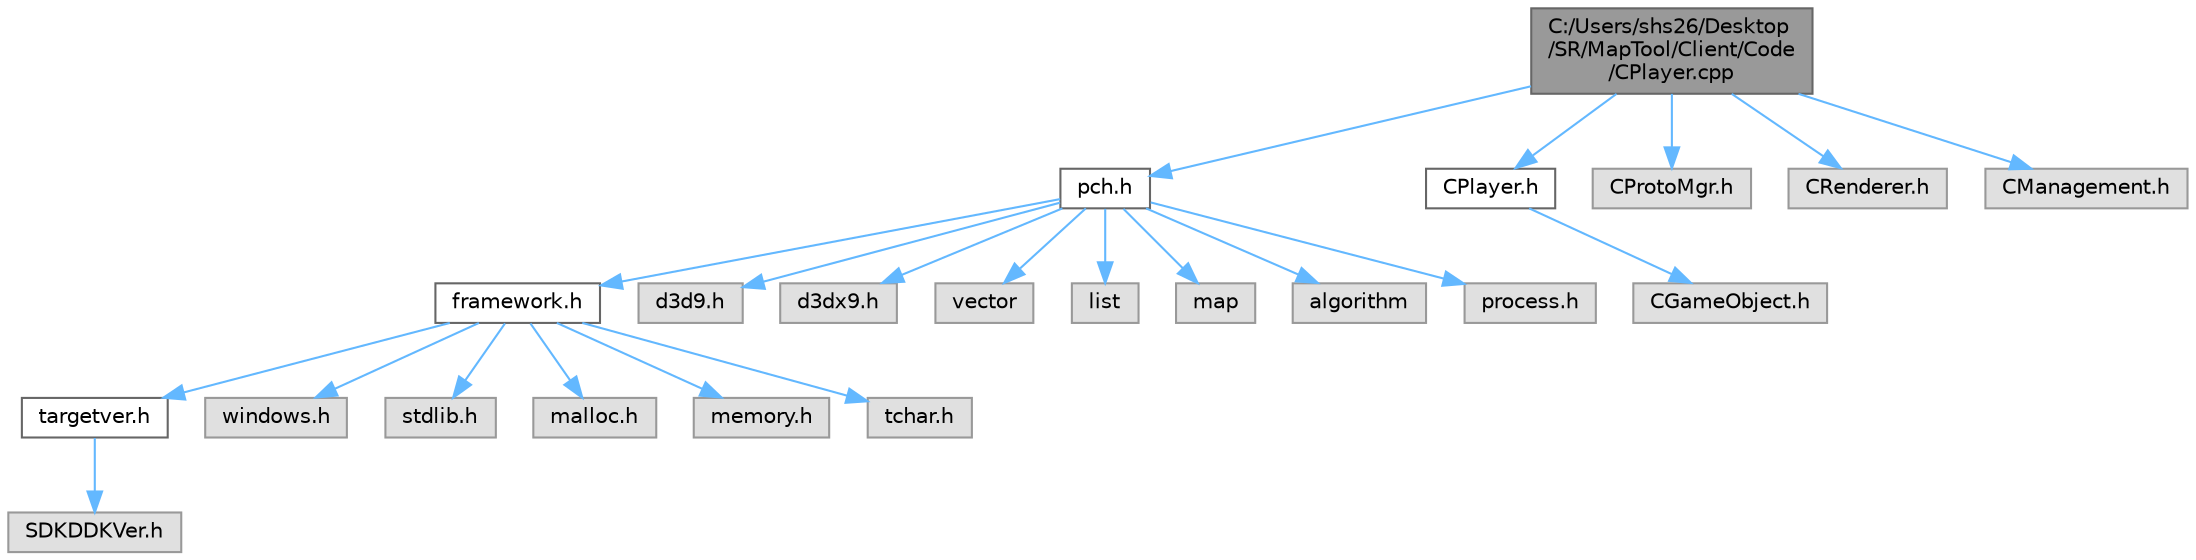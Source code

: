 digraph "C:/Users/shs26/Desktop/SR/MapTool/Client/Code/CPlayer.cpp"
{
 // LATEX_PDF_SIZE
  bgcolor="transparent";
  edge [fontname=Helvetica,fontsize=10,labelfontname=Helvetica,labelfontsize=10];
  node [fontname=Helvetica,fontsize=10,shape=box,height=0.2,width=0.4];
  Node1 [id="Node000001",label="C:/Users/shs26/Desktop\l/SR/MapTool/Client/Code\l/CPlayer.cpp",height=0.2,width=0.4,color="gray40", fillcolor="grey60", style="filled", fontcolor="black",tooltip=" "];
  Node1 -> Node2 [id="edge22_Node000001_Node000002",color="steelblue1",style="solid",tooltip=" "];
  Node2 [id="Node000002",label="pch.h",height=0.2,width=0.4,color="grey40", fillcolor="white", style="filled",URL="$pch_8h.html",tooltip=" "];
  Node2 -> Node3 [id="edge23_Node000002_Node000003",color="steelblue1",style="solid",tooltip=" "];
  Node3 [id="Node000003",label="framework.h",height=0.2,width=0.4,color="grey40", fillcolor="white", style="filled",URL="$framework_8h.html",tooltip=" "];
  Node3 -> Node4 [id="edge24_Node000003_Node000004",color="steelblue1",style="solid",tooltip=" "];
  Node4 [id="Node000004",label="targetver.h",height=0.2,width=0.4,color="grey40", fillcolor="white", style="filled",URL="$targetver_8h.html",tooltip=" "];
  Node4 -> Node5 [id="edge25_Node000004_Node000005",color="steelblue1",style="solid",tooltip=" "];
  Node5 [id="Node000005",label="SDKDDKVer.h",height=0.2,width=0.4,color="grey60", fillcolor="#E0E0E0", style="filled",tooltip=" "];
  Node3 -> Node6 [id="edge26_Node000003_Node000006",color="steelblue1",style="solid",tooltip=" "];
  Node6 [id="Node000006",label="windows.h",height=0.2,width=0.4,color="grey60", fillcolor="#E0E0E0", style="filled",tooltip=" "];
  Node3 -> Node7 [id="edge27_Node000003_Node000007",color="steelblue1",style="solid",tooltip=" "];
  Node7 [id="Node000007",label="stdlib.h",height=0.2,width=0.4,color="grey60", fillcolor="#E0E0E0", style="filled",tooltip=" "];
  Node3 -> Node8 [id="edge28_Node000003_Node000008",color="steelblue1",style="solid",tooltip=" "];
  Node8 [id="Node000008",label="malloc.h",height=0.2,width=0.4,color="grey60", fillcolor="#E0E0E0", style="filled",tooltip=" "];
  Node3 -> Node9 [id="edge29_Node000003_Node000009",color="steelblue1",style="solid",tooltip=" "];
  Node9 [id="Node000009",label="memory.h",height=0.2,width=0.4,color="grey60", fillcolor="#E0E0E0", style="filled",tooltip=" "];
  Node3 -> Node10 [id="edge30_Node000003_Node000010",color="steelblue1",style="solid",tooltip=" "];
  Node10 [id="Node000010",label="tchar.h",height=0.2,width=0.4,color="grey60", fillcolor="#E0E0E0", style="filled",tooltip=" "];
  Node2 -> Node11 [id="edge31_Node000002_Node000011",color="steelblue1",style="solid",tooltip=" "];
  Node11 [id="Node000011",label="d3d9.h",height=0.2,width=0.4,color="grey60", fillcolor="#E0E0E0", style="filled",tooltip=" "];
  Node2 -> Node12 [id="edge32_Node000002_Node000012",color="steelblue1",style="solid",tooltip=" "];
  Node12 [id="Node000012",label="d3dx9.h",height=0.2,width=0.4,color="grey60", fillcolor="#E0E0E0", style="filled",tooltip=" "];
  Node2 -> Node13 [id="edge33_Node000002_Node000013",color="steelblue1",style="solid",tooltip=" "];
  Node13 [id="Node000013",label="vector",height=0.2,width=0.4,color="grey60", fillcolor="#E0E0E0", style="filled",tooltip=" "];
  Node2 -> Node14 [id="edge34_Node000002_Node000014",color="steelblue1",style="solid",tooltip=" "];
  Node14 [id="Node000014",label="list",height=0.2,width=0.4,color="grey60", fillcolor="#E0E0E0", style="filled",tooltip=" "];
  Node2 -> Node15 [id="edge35_Node000002_Node000015",color="steelblue1",style="solid",tooltip=" "];
  Node15 [id="Node000015",label="map",height=0.2,width=0.4,color="grey60", fillcolor="#E0E0E0", style="filled",tooltip=" "];
  Node2 -> Node16 [id="edge36_Node000002_Node000016",color="steelblue1",style="solid",tooltip=" "];
  Node16 [id="Node000016",label="algorithm",height=0.2,width=0.4,color="grey60", fillcolor="#E0E0E0", style="filled",tooltip=" "];
  Node2 -> Node17 [id="edge37_Node000002_Node000017",color="steelblue1",style="solid",tooltip=" "];
  Node17 [id="Node000017",label="process.h",height=0.2,width=0.4,color="grey60", fillcolor="#E0E0E0", style="filled",tooltip=" "];
  Node1 -> Node18 [id="edge38_Node000001_Node000018",color="steelblue1",style="solid",tooltip=" "];
  Node18 [id="Node000018",label="CPlayer.h",height=0.2,width=0.4,color="grey40", fillcolor="white", style="filled",URL="$_c_player_8h.html",tooltip=" "];
  Node18 -> Node19 [id="edge39_Node000018_Node000019",color="steelblue1",style="solid",tooltip=" "];
  Node19 [id="Node000019",label="CGameObject.h",height=0.2,width=0.4,color="grey60", fillcolor="#E0E0E0", style="filled",tooltip=" "];
  Node1 -> Node20 [id="edge40_Node000001_Node000020",color="steelblue1",style="solid",tooltip=" "];
  Node20 [id="Node000020",label="CProtoMgr.h",height=0.2,width=0.4,color="grey60", fillcolor="#E0E0E0", style="filled",tooltip=" "];
  Node1 -> Node21 [id="edge41_Node000001_Node000021",color="steelblue1",style="solid",tooltip=" "];
  Node21 [id="Node000021",label="CRenderer.h",height=0.2,width=0.4,color="grey60", fillcolor="#E0E0E0", style="filled",tooltip=" "];
  Node1 -> Node22 [id="edge42_Node000001_Node000022",color="steelblue1",style="solid",tooltip=" "];
  Node22 [id="Node000022",label="CManagement.h",height=0.2,width=0.4,color="grey60", fillcolor="#E0E0E0", style="filled",tooltip=" "];
}
